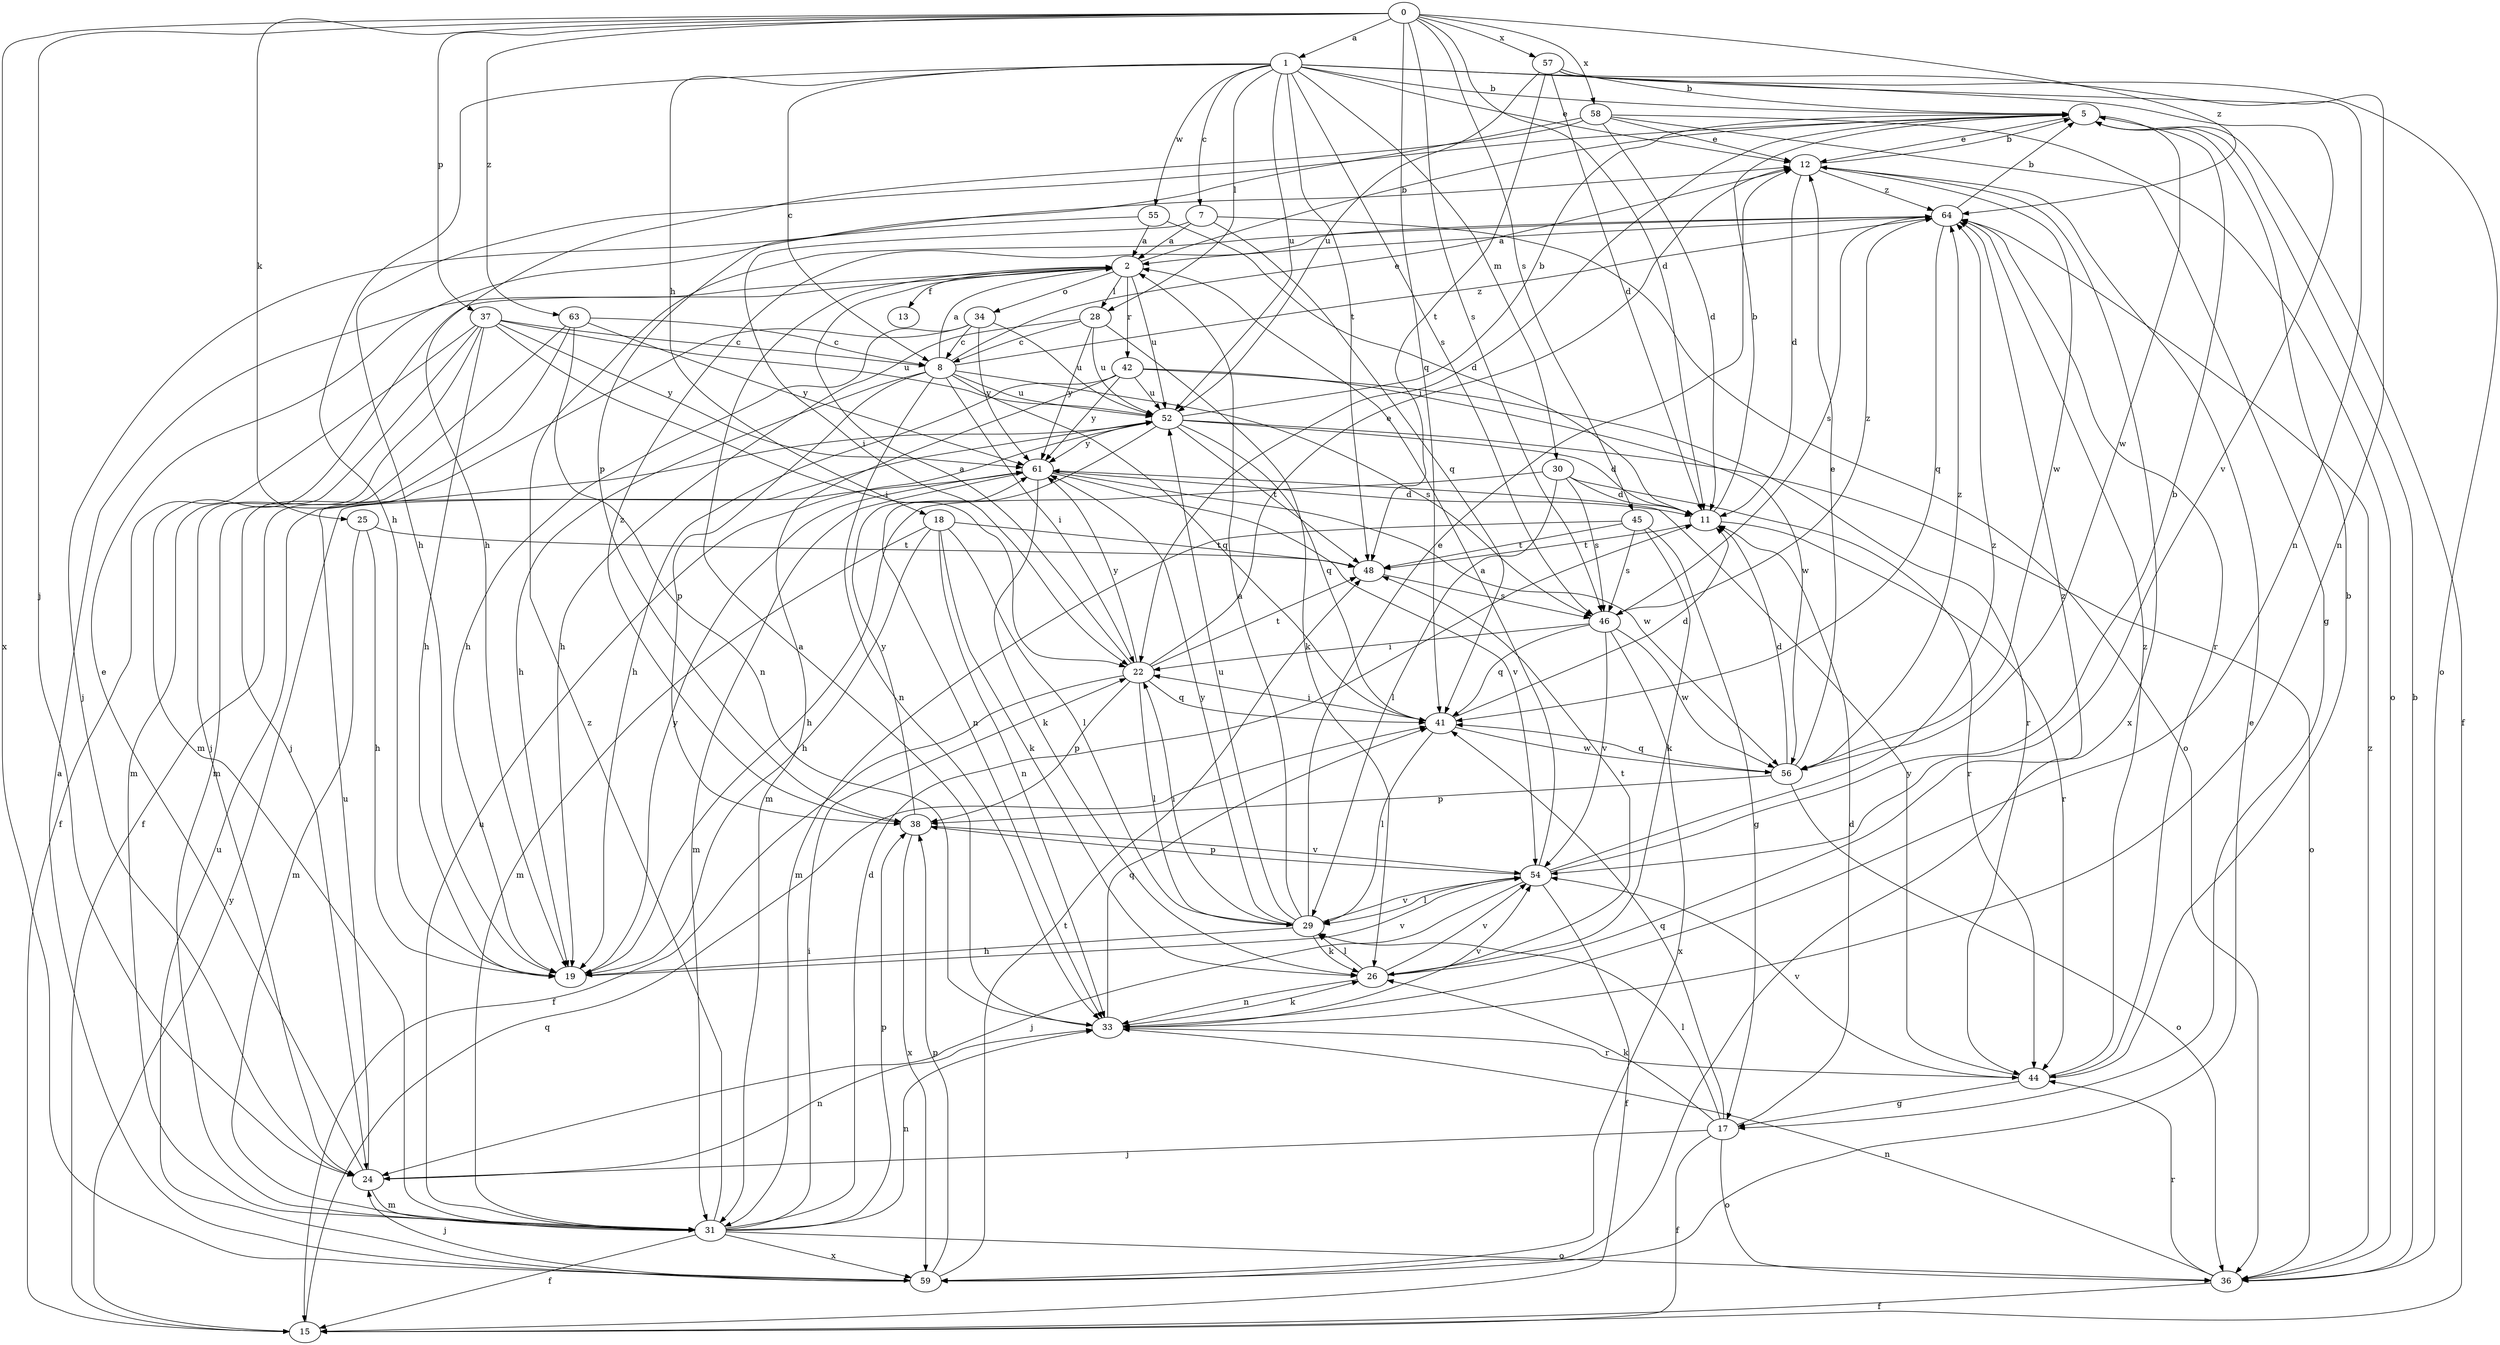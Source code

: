strict digraph  {
0;
1;
2;
5;
7;
8;
11;
12;
13;
15;
17;
18;
19;
22;
24;
25;
26;
28;
29;
30;
31;
33;
34;
36;
37;
38;
41;
42;
44;
45;
46;
48;
52;
54;
55;
56;
57;
58;
59;
61;
63;
64;
0 -> 1  [label=a];
0 -> 11  [label=d];
0 -> 24  [label=j];
0 -> 25  [label=k];
0 -> 37  [label=p];
0 -> 41  [label=q];
0 -> 45  [label=s];
0 -> 46  [label=s];
0 -> 57  [label=x];
0 -> 58  [label=x];
0 -> 59  [label=x];
0 -> 63  [label=z];
0 -> 64  [label=z];
1 -> 5  [label=b];
1 -> 7  [label=c];
1 -> 8  [label=c];
1 -> 12  [label=e];
1 -> 18  [label=h];
1 -> 19  [label=h];
1 -> 28  [label=l];
1 -> 30  [label=m];
1 -> 33  [label=n];
1 -> 46  [label=s];
1 -> 48  [label=t];
1 -> 52  [label=u];
1 -> 54  [label=v];
1 -> 55  [label=w];
2 -> 5  [label=b];
2 -> 13  [label=f];
2 -> 28  [label=l];
2 -> 31  [label=m];
2 -> 34  [label=o];
2 -> 42  [label=r];
2 -> 52  [label=u];
5 -> 12  [label=e];
5 -> 15  [label=f];
5 -> 19  [label=h];
5 -> 22  [label=i];
5 -> 56  [label=w];
7 -> 2  [label=a];
7 -> 22  [label=i];
7 -> 36  [label=o];
7 -> 41  [label=q];
8 -> 2  [label=a];
8 -> 12  [label=e];
8 -> 19  [label=h];
8 -> 22  [label=i];
8 -> 33  [label=n];
8 -> 38  [label=p];
8 -> 41  [label=q];
8 -> 46  [label=s];
8 -> 52  [label=u];
8 -> 64  [label=z];
11 -> 5  [label=b];
11 -> 44  [label=r];
11 -> 48  [label=t];
12 -> 5  [label=b];
12 -> 11  [label=d];
12 -> 56  [label=w];
12 -> 59  [label=x];
12 -> 64  [label=z];
15 -> 41  [label=q];
15 -> 61  [label=y];
17 -> 11  [label=d];
17 -> 15  [label=f];
17 -> 24  [label=j];
17 -> 26  [label=k];
17 -> 29  [label=l];
17 -> 36  [label=o];
17 -> 41  [label=q];
18 -> 19  [label=h];
18 -> 26  [label=k];
18 -> 29  [label=l];
18 -> 31  [label=m];
18 -> 33  [label=n];
18 -> 48  [label=t];
19 -> 54  [label=v];
19 -> 61  [label=y];
22 -> 2  [label=a];
22 -> 12  [label=e];
22 -> 15  [label=f];
22 -> 29  [label=l];
22 -> 38  [label=p];
22 -> 41  [label=q];
22 -> 48  [label=t];
22 -> 61  [label=y];
24 -> 12  [label=e];
24 -> 31  [label=m];
24 -> 33  [label=n];
24 -> 52  [label=u];
25 -> 19  [label=h];
25 -> 31  [label=m];
25 -> 48  [label=t];
26 -> 29  [label=l];
26 -> 33  [label=n];
26 -> 48  [label=t];
26 -> 54  [label=v];
26 -> 64  [label=z];
28 -> 8  [label=c];
28 -> 19  [label=h];
28 -> 26  [label=k];
28 -> 52  [label=u];
28 -> 61  [label=y];
29 -> 2  [label=a];
29 -> 12  [label=e];
29 -> 19  [label=h];
29 -> 22  [label=i];
29 -> 26  [label=k];
29 -> 52  [label=u];
29 -> 54  [label=v];
29 -> 61  [label=y];
30 -> 11  [label=d];
30 -> 19  [label=h];
30 -> 29  [label=l];
30 -> 44  [label=r];
30 -> 46  [label=s];
31 -> 11  [label=d];
31 -> 15  [label=f];
31 -> 22  [label=i];
31 -> 33  [label=n];
31 -> 36  [label=o];
31 -> 38  [label=p];
31 -> 52  [label=u];
31 -> 59  [label=x];
31 -> 64  [label=z];
33 -> 2  [label=a];
33 -> 26  [label=k];
33 -> 41  [label=q];
33 -> 44  [label=r];
33 -> 54  [label=v];
34 -> 8  [label=c];
34 -> 15  [label=f];
34 -> 19  [label=h];
34 -> 52  [label=u];
34 -> 61  [label=y];
36 -> 5  [label=b];
36 -> 15  [label=f];
36 -> 33  [label=n];
36 -> 44  [label=r];
36 -> 64  [label=z];
37 -> 8  [label=c];
37 -> 15  [label=f];
37 -> 19  [label=h];
37 -> 22  [label=i];
37 -> 24  [label=j];
37 -> 31  [label=m];
37 -> 52  [label=u];
37 -> 61  [label=y];
38 -> 54  [label=v];
38 -> 59  [label=x];
38 -> 61  [label=y];
38 -> 64  [label=z];
41 -> 11  [label=d];
41 -> 22  [label=i];
41 -> 29  [label=l];
41 -> 56  [label=w];
42 -> 19  [label=h];
42 -> 31  [label=m];
42 -> 44  [label=r];
42 -> 52  [label=u];
42 -> 56  [label=w];
42 -> 61  [label=y];
44 -> 5  [label=b];
44 -> 17  [label=g];
44 -> 54  [label=v];
44 -> 61  [label=y];
44 -> 64  [label=z];
45 -> 17  [label=g];
45 -> 26  [label=k];
45 -> 31  [label=m];
45 -> 46  [label=s];
45 -> 48  [label=t];
46 -> 22  [label=i];
46 -> 41  [label=q];
46 -> 54  [label=v];
46 -> 56  [label=w];
46 -> 59  [label=x];
46 -> 64  [label=z];
48 -> 46  [label=s];
52 -> 5  [label=b];
52 -> 11  [label=d];
52 -> 33  [label=n];
52 -> 36  [label=o];
52 -> 41  [label=q];
52 -> 48  [label=t];
52 -> 61  [label=y];
54 -> 2  [label=a];
54 -> 5  [label=b];
54 -> 15  [label=f];
54 -> 24  [label=j];
54 -> 29  [label=l];
54 -> 38  [label=p];
54 -> 64  [label=z];
55 -> 2  [label=a];
55 -> 11  [label=d];
55 -> 24  [label=j];
56 -> 11  [label=d];
56 -> 12  [label=e];
56 -> 36  [label=o];
56 -> 38  [label=p];
56 -> 41  [label=q];
56 -> 64  [label=z];
57 -> 5  [label=b];
57 -> 11  [label=d];
57 -> 33  [label=n];
57 -> 36  [label=o];
57 -> 48  [label=t];
57 -> 52  [label=u];
58 -> 11  [label=d];
58 -> 12  [label=e];
58 -> 17  [label=g];
58 -> 19  [label=h];
58 -> 36  [label=o];
58 -> 38  [label=p];
59 -> 2  [label=a];
59 -> 12  [label=e];
59 -> 24  [label=j];
59 -> 38  [label=p];
59 -> 48  [label=t];
59 -> 52  [label=u];
61 -> 11  [label=d];
61 -> 26  [label=k];
61 -> 31  [label=m];
61 -> 54  [label=v];
61 -> 56  [label=w];
63 -> 8  [label=c];
63 -> 24  [label=j];
63 -> 31  [label=m];
63 -> 33  [label=n];
63 -> 61  [label=y];
64 -> 2  [label=a];
64 -> 5  [label=b];
64 -> 41  [label=q];
64 -> 44  [label=r];
64 -> 46  [label=s];
}

